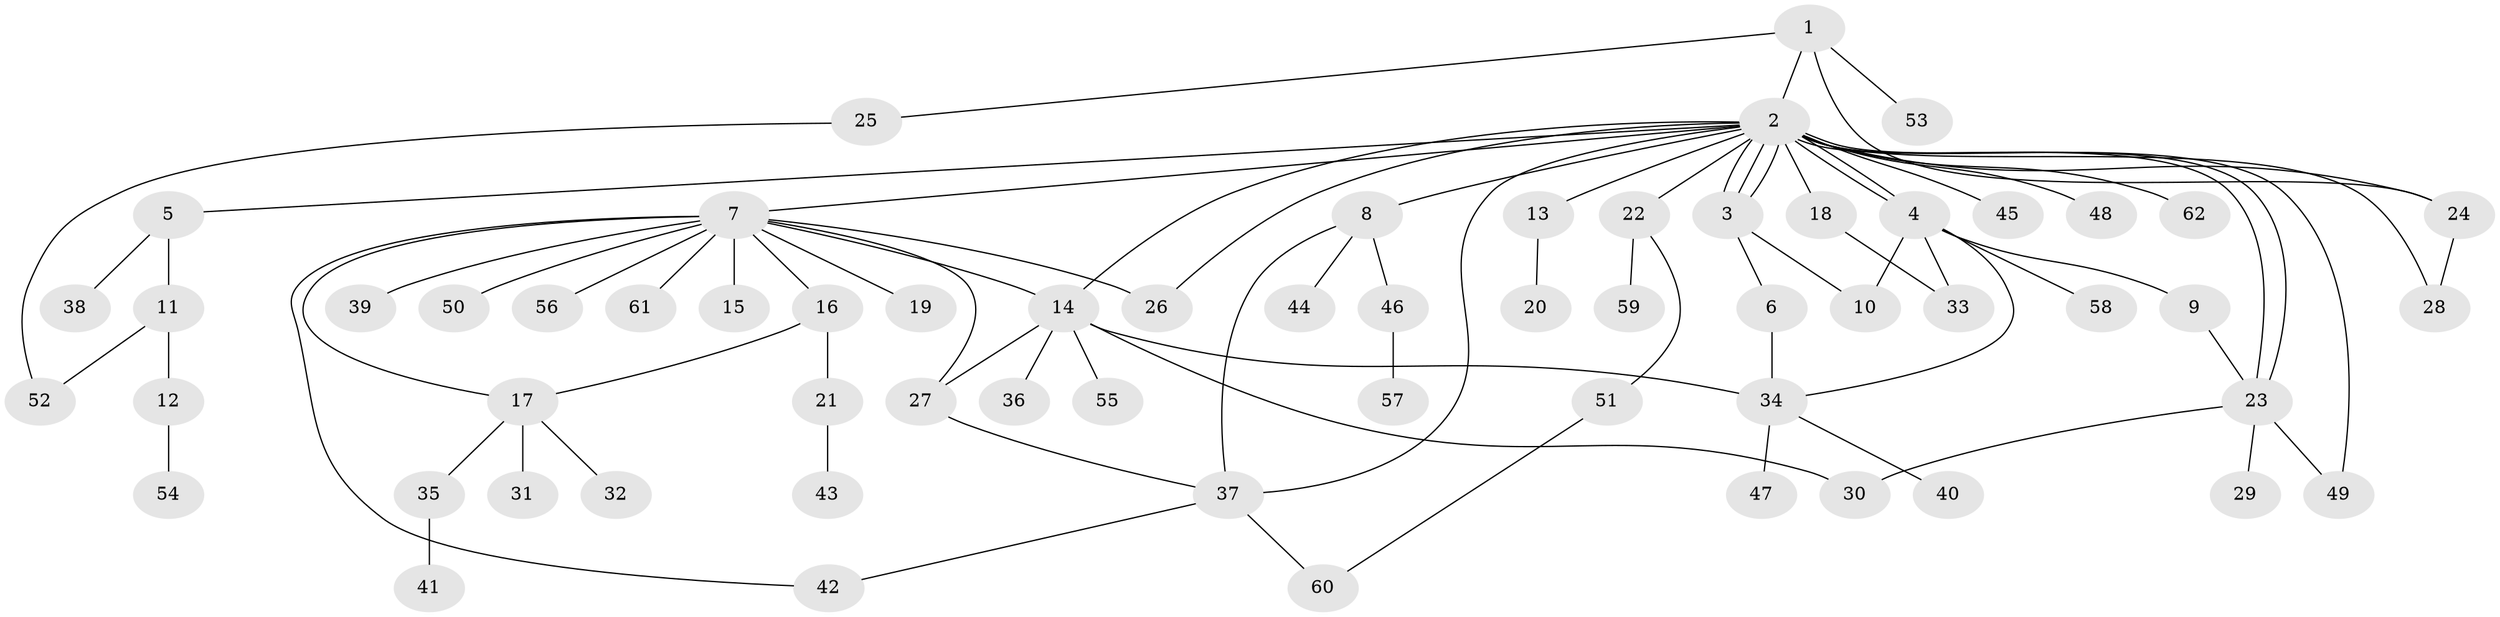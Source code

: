 // coarse degree distribution, {4: 0.06666666666666667, 17: 0.022222222222222223, 5: 0.06666666666666667, 2: 0.2222222222222222, 12: 0.022222222222222223, 3: 0.13333333333333333, 1: 0.4444444444444444, 6: 0.022222222222222223}
// Generated by graph-tools (version 1.1) at 2025/50/03/04/25 22:50:18]
// undirected, 62 vertices, 83 edges
graph export_dot {
  node [color=gray90,style=filled];
  1;
  2;
  3;
  4;
  5;
  6;
  7;
  8;
  9;
  10;
  11;
  12;
  13;
  14;
  15;
  16;
  17;
  18;
  19;
  20;
  21;
  22;
  23;
  24;
  25;
  26;
  27;
  28;
  29;
  30;
  31;
  32;
  33;
  34;
  35;
  36;
  37;
  38;
  39;
  40;
  41;
  42;
  43;
  44;
  45;
  46;
  47;
  48;
  49;
  50;
  51;
  52;
  53;
  54;
  55;
  56;
  57;
  58;
  59;
  60;
  61;
  62;
  1 -- 2;
  1 -- 24;
  1 -- 25;
  1 -- 53;
  2 -- 3;
  2 -- 3;
  2 -- 3;
  2 -- 4;
  2 -- 4;
  2 -- 5;
  2 -- 7;
  2 -- 8;
  2 -- 13;
  2 -- 14;
  2 -- 18;
  2 -- 22;
  2 -- 23;
  2 -- 23;
  2 -- 24;
  2 -- 26;
  2 -- 28;
  2 -- 37;
  2 -- 45;
  2 -- 48;
  2 -- 49;
  2 -- 62;
  3 -- 6;
  3 -- 10;
  4 -- 9;
  4 -- 10;
  4 -- 33;
  4 -- 34;
  4 -- 58;
  5 -- 11;
  5 -- 38;
  6 -- 34;
  7 -- 14;
  7 -- 15;
  7 -- 16;
  7 -- 17;
  7 -- 19;
  7 -- 26;
  7 -- 27;
  7 -- 39;
  7 -- 42;
  7 -- 50;
  7 -- 56;
  7 -- 61;
  8 -- 37;
  8 -- 44;
  8 -- 46;
  9 -- 23;
  11 -- 12;
  11 -- 52;
  12 -- 54;
  13 -- 20;
  14 -- 27;
  14 -- 30;
  14 -- 34;
  14 -- 36;
  14 -- 55;
  16 -- 17;
  16 -- 21;
  17 -- 31;
  17 -- 32;
  17 -- 35;
  18 -- 33;
  21 -- 43;
  22 -- 51;
  22 -- 59;
  23 -- 29;
  23 -- 30;
  23 -- 49;
  24 -- 28;
  25 -- 52;
  27 -- 37;
  34 -- 40;
  34 -- 47;
  35 -- 41;
  37 -- 42;
  37 -- 60;
  46 -- 57;
  51 -- 60;
}
